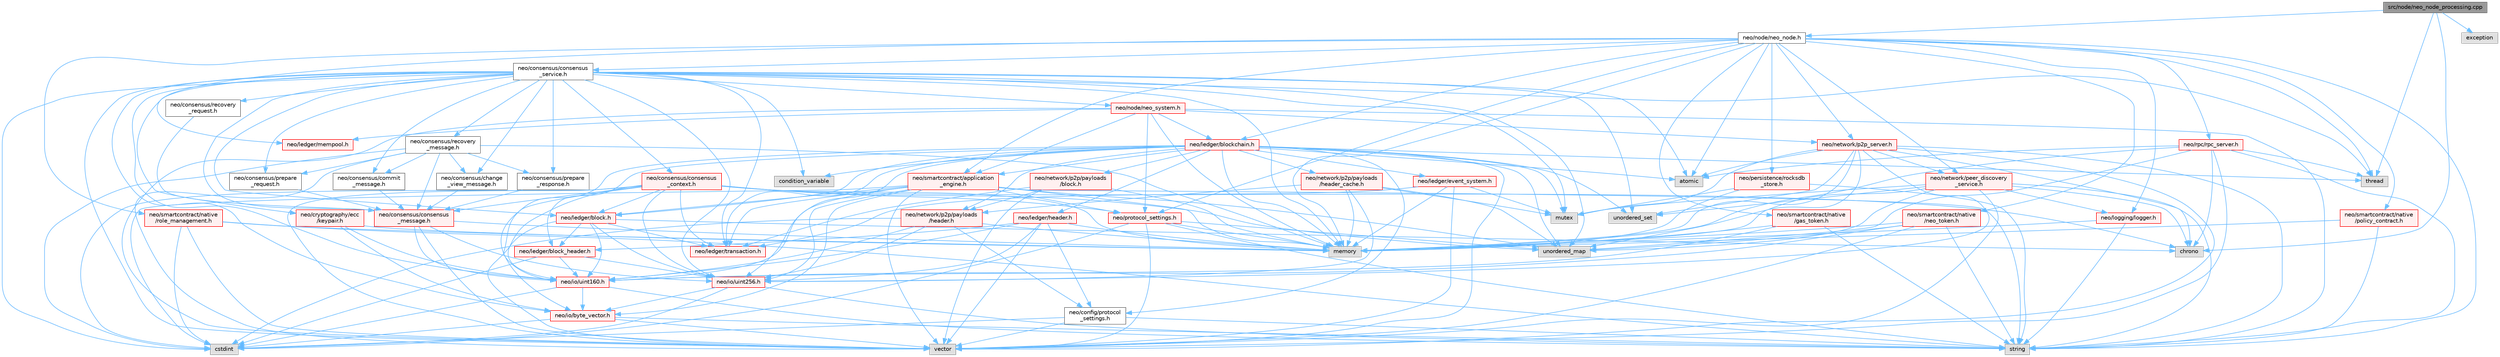 digraph "src/node/neo_node_processing.cpp"
{
 // LATEX_PDF_SIZE
  bgcolor="transparent";
  edge [fontname=Helvetica,fontsize=10,labelfontname=Helvetica,labelfontsize=10];
  node [fontname=Helvetica,fontsize=10,shape=box,height=0.2,width=0.4];
  Node1 [id="Node000001",label="src/node/neo_node_processing.cpp",height=0.2,width=0.4,color="gray40", fillcolor="grey60", style="filled", fontcolor="black",tooltip=" "];
  Node1 -> Node2 [id="edge1_Node000001_Node000002",color="steelblue1",style="solid",tooltip=" "];
  Node2 [id="Node000002",label="neo/node/neo_node.h",height=0.2,width=0.4,color="grey40", fillcolor="white", style="filled",URL="$neo__node_8h.html",tooltip=" "];
  Node2 -> Node3 [id="edge2_Node000002_Node000003",color="steelblue1",style="solid",tooltip=" "];
  Node3 [id="Node000003",label="atomic",height=0.2,width=0.4,color="grey60", fillcolor="#E0E0E0", style="filled",tooltip=" "];
  Node2 -> Node4 [id="edge3_Node000002_Node000004",color="steelblue1",style="solid",tooltip=" "];
  Node4 [id="Node000004",label="memory",height=0.2,width=0.4,color="grey60", fillcolor="#E0E0E0", style="filled",tooltip=" "];
  Node2 -> Node5 [id="edge4_Node000002_Node000005",color="steelblue1",style="solid",tooltip=" "];
  Node5 [id="Node000005",label="string",height=0.2,width=0.4,color="grey60", fillcolor="#E0E0E0", style="filled",tooltip=" "];
  Node2 -> Node6 [id="edge5_Node000002_Node000006",color="steelblue1",style="solid",tooltip=" "];
  Node6 [id="Node000006",label="thread",height=0.2,width=0.4,color="grey60", fillcolor="#E0E0E0", style="filled",tooltip=" "];
  Node2 -> Node7 [id="edge6_Node000002_Node000007",color="steelblue1",style="solid",tooltip=" "];
  Node7 [id="Node000007",label="neo/consensus/consensus\l_service.h",height=0.2,width=0.4,color="grey40", fillcolor="white", style="filled",URL="$consensus__service_8h.html",tooltip=" "];
  Node7 -> Node8 [id="edge7_Node000007_Node000008",color="steelblue1",style="solid",tooltip=" "];
  Node8 [id="Node000008",label="neo/consensus/change\l_view_message.h",height=0.2,width=0.4,color="grey40", fillcolor="white", style="filled",URL="$change__view__message_8h.html",tooltip=" "];
  Node8 -> Node9 [id="edge8_Node000008_Node000009",color="steelblue1",style="solid",tooltip=" "];
  Node9 [id="Node000009",label="neo/consensus/consensus\l_message.h",height=0.2,width=0.4,color="red", fillcolor="#FFF0F0", style="filled",URL="$consensus__message_8h.html",tooltip=" "];
  Node9 -> Node17 [id="edge9_Node000009_Node000017",color="steelblue1",style="solid",tooltip=" "];
  Node17 [id="Node000017",label="neo/io/uint160.h",height=0.2,width=0.4,color="red", fillcolor="#FFF0F0", style="filled",URL="$uint160_8h.html",tooltip=" "];
  Node17 -> Node16 [id="edge10_Node000017_Node000016",color="steelblue1",style="solid",tooltip=" "];
  Node16 [id="Node000016",label="neo/io/byte_vector.h",height=0.2,width=0.4,color="red", fillcolor="#FFF0F0", style="filled",URL="$io_2byte__vector_8h.html",tooltip=" "];
  Node16 -> Node12 [id="edge11_Node000016_Node000012",color="steelblue1",style="solid",tooltip=" "];
  Node12 [id="Node000012",label="cstdint",height=0.2,width=0.4,color="grey60", fillcolor="#E0E0E0", style="filled",tooltip=" "];
  Node16 -> Node5 [id="edge12_Node000016_Node000005",color="steelblue1",style="solid",tooltip=" "];
  Node16 -> Node15 [id="edge13_Node000016_Node000015",color="steelblue1",style="solid",tooltip=" "];
  Node15 [id="Node000015",label="vector",height=0.2,width=0.4,color="grey60", fillcolor="#E0E0E0", style="filled",tooltip=" "];
  Node17 -> Node12 [id="edge14_Node000017_Node000012",color="steelblue1",style="solid",tooltip=" "];
  Node17 -> Node5 [id="edge15_Node000017_Node000005",color="steelblue1",style="solid",tooltip=" "];
  Node9 -> Node20 [id="edge16_Node000009_Node000020",color="steelblue1",style="solid",tooltip=" "];
  Node20 [id="Node000020",label="neo/io/uint256.h",height=0.2,width=0.4,color="red", fillcolor="#FFF0F0", style="filled",URL="$uint256_8h.html",tooltip=" "];
  Node20 -> Node16 [id="edge17_Node000020_Node000016",color="steelblue1",style="solid",tooltip=" "];
  Node20 -> Node12 [id="edge18_Node000020_Node000012",color="steelblue1",style="solid",tooltip=" "];
  Node20 -> Node5 [id="edge19_Node000020_Node000005",color="steelblue1",style="solid",tooltip=" "];
  Node9 -> Node4 [id="edge20_Node000009_Node000004",color="steelblue1",style="solid",tooltip=" "];
  Node9 -> Node15 [id="edge21_Node000009_Node000015",color="steelblue1",style="solid",tooltip=" "];
  Node7 -> Node67 [id="edge22_Node000007_Node000067",color="steelblue1",style="solid",tooltip=" "];
  Node67 [id="Node000067",label="neo/consensus/commit\l_message.h",height=0.2,width=0.4,color="grey40", fillcolor="white", style="filled",URL="$commit__message_8h.html",tooltip=" "];
  Node67 -> Node9 [id="edge23_Node000067_Node000009",color="steelblue1",style="solid",tooltip=" "];
  Node7 -> Node68 [id="edge24_Node000007_Node000068",color="steelblue1",style="solid",tooltip=" "];
  Node68 [id="Node000068",label="neo/consensus/consensus\l_context.h",height=0.2,width=0.4,color="red", fillcolor="#FFF0F0", style="filled",URL="$consensus__context_8h.html",tooltip=" "];
  Node68 -> Node9 [id="edge25_Node000068_Node000009",color="steelblue1",style="solid",tooltip=" "];
  Node68 -> Node16 [id="edge26_Node000068_Node000016",color="steelblue1",style="solid",tooltip=" "];
  Node68 -> Node17 [id="edge27_Node000068_Node000017",color="steelblue1",style="solid",tooltip=" "];
  Node68 -> Node20 [id="edge28_Node000068_Node000020",color="steelblue1",style="solid",tooltip=" "];
  Node68 -> Node73 [id="edge29_Node000068_Node000073",color="steelblue1",style="solid",tooltip=" "];
  Node73 [id="Node000073",label="neo/ledger/block.h",height=0.2,width=0.4,color="red", fillcolor="#FFF0F0", style="filled",URL="$ledger_2block_8h.html",tooltip=" "];
  Node73 -> Node17 [id="edge30_Node000073_Node000017",color="steelblue1",style="solid",tooltip=" "];
  Node73 -> Node20 [id="edge31_Node000073_Node000020",color="steelblue1",style="solid",tooltip=" "];
  Node73 -> Node74 [id="edge32_Node000073_Node000074",color="steelblue1",style="solid",tooltip=" "];
  Node74 [id="Node000074",label="neo/ledger/block_header.h",height=0.2,width=0.4,color="red", fillcolor="#FFF0F0", style="filled",URL="$block__header_8h.html",tooltip=" "];
  Node74 -> Node17 [id="edge33_Node000074_Node000017",color="steelblue1",style="solid",tooltip=" "];
  Node74 -> Node20 [id="edge34_Node000074_Node000020",color="steelblue1",style="solid",tooltip=" "];
  Node74 -> Node12 [id="edge35_Node000074_Node000012",color="steelblue1",style="solid",tooltip=" "];
  Node73 -> Node75 [id="edge36_Node000073_Node000075",color="steelblue1",style="solid",tooltip=" "];
  Node75 [id="Node000075",label="neo/ledger/transaction.h",height=0.2,width=0.4,color="red", fillcolor="#FFF0F0", style="filled",URL="$ledger_2transaction_8h.html",tooltip=" "];
  Node73 -> Node77 [id="edge37_Node000073_Node000077",color="steelblue1",style="solid",tooltip=" "];
  Node77 [id="Node000077",label="chrono",height=0.2,width=0.4,color="grey60", fillcolor="#E0E0E0", style="filled",tooltip=" "];
  Node73 -> Node15 [id="edge38_Node000073_Node000015",color="steelblue1",style="solid",tooltip=" "];
  Node68 -> Node75 [id="edge39_Node000068_Node000075",color="steelblue1",style="solid",tooltip=" "];
  Node68 -> Node102 [id="edge40_Node000068_Node000102",color="steelblue1",style="solid",tooltip=" "];
  Node102 [id="Node000102",label="neo/protocol_settings.h",height=0.2,width=0.4,color="red", fillcolor="#FFF0F0", style="filled",URL="$protocol__settings_8h.html",tooltip=" "];
  Node102 -> Node12 [id="edge41_Node000102_Node000012",color="steelblue1",style="solid",tooltip=" "];
  Node102 -> Node4 [id="edge42_Node000102_Node000004",color="steelblue1",style="solid",tooltip=" "];
  Node102 -> Node5 [id="edge43_Node000102_Node000005",color="steelblue1",style="solid",tooltip=" "];
  Node102 -> Node36 [id="edge44_Node000102_Node000036",color="steelblue1",style="solid",tooltip=" "];
  Node36 [id="Node000036",label="unordered_map",height=0.2,width=0.4,color="grey60", fillcolor="#E0E0E0", style="filled",tooltip=" "];
  Node102 -> Node15 [id="edge45_Node000102_Node000015",color="steelblue1",style="solid",tooltip=" "];
  Node68 -> Node77 [id="edge46_Node000068_Node000077",color="steelblue1",style="solid",tooltip=" "];
  Node68 -> Node12 [id="edge47_Node000068_Node000012",color="steelblue1",style="solid",tooltip=" "];
  Node68 -> Node4 [id="edge48_Node000068_Node000004",color="steelblue1",style="solid",tooltip=" "];
  Node68 -> Node36 [id="edge49_Node000068_Node000036",color="steelblue1",style="solid",tooltip=" "];
  Node68 -> Node15 [id="edge50_Node000068_Node000015",color="steelblue1",style="solid",tooltip=" "];
  Node7 -> Node9 [id="edge51_Node000007_Node000009",color="steelblue1",style="solid",tooltip=" "];
  Node7 -> Node138 [id="edge52_Node000007_Node000138",color="steelblue1",style="solid",tooltip=" "];
  Node138 [id="Node000138",label="neo/consensus/prepare\l_request.h",height=0.2,width=0.4,color="grey40", fillcolor="white", style="filled",URL="$prepare__request_8h.html",tooltip=" "];
  Node138 -> Node9 [id="edge53_Node000138_Node000009",color="steelblue1",style="solid",tooltip=" "];
  Node7 -> Node139 [id="edge54_Node000007_Node000139",color="steelblue1",style="solid",tooltip=" "];
  Node139 [id="Node000139",label="neo/consensus/prepare\l_response.h",height=0.2,width=0.4,color="grey40", fillcolor="white", style="filled",URL="$prepare__response_8h.html",tooltip=" "];
  Node139 -> Node9 [id="edge55_Node000139_Node000009",color="steelblue1",style="solid",tooltip=" "];
  Node7 -> Node140 [id="edge56_Node000007_Node000140",color="steelblue1",style="solid",tooltip=" "];
  Node140 [id="Node000140",label="neo/consensus/recovery\l_message.h",height=0.2,width=0.4,color="grey40", fillcolor="white", style="filled",URL="$recovery__message_8h.html",tooltip=" "];
  Node140 -> Node8 [id="edge57_Node000140_Node000008",color="steelblue1",style="solid",tooltip=" "];
  Node140 -> Node67 [id="edge58_Node000140_Node000067",color="steelblue1",style="solid",tooltip=" "];
  Node140 -> Node9 [id="edge59_Node000140_Node000009",color="steelblue1",style="solid",tooltip=" "];
  Node140 -> Node138 [id="edge60_Node000140_Node000138",color="steelblue1",style="solid",tooltip=" "];
  Node140 -> Node139 [id="edge61_Node000140_Node000139",color="steelblue1",style="solid",tooltip=" "];
  Node140 -> Node12 [id="edge62_Node000140_Node000012",color="steelblue1",style="solid",tooltip=" "];
  Node140 -> Node4 [id="edge63_Node000140_Node000004",color="steelblue1",style="solid",tooltip=" "];
  Node140 -> Node15 [id="edge64_Node000140_Node000015",color="steelblue1",style="solid",tooltip=" "];
  Node7 -> Node141 [id="edge65_Node000007_Node000141",color="steelblue1",style="solid",tooltip=" "];
  Node141 [id="Node000141",label="neo/consensus/recovery\l_request.h",height=0.2,width=0.4,color="grey40", fillcolor="white", style="filled",URL="$recovery__request_8h.html",tooltip=" "];
  Node141 -> Node9 [id="edge66_Node000141_Node000009",color="steelblue1",style="solid",tooltip=" "];
  Node7 -> Node142 [id="edge67_Node000007_Node000142",color="steelblue1",style="solid",tooltip=" "];
  Node142 [id="Node000142",label="neo/cryptography/ecc\l/keypair.h",height=0.2,width=0.4,color="red", fillcolor="#FFF0F0", style="filled",URL="$keypair_8h.html",tooltip=" "];
  Node142 -> Node16 [id="edge68_Node000142_Node000016",color="steelblue1",style="solid",tooltip=" "];
  Node142 -> Node17 [id="edge69_Node000142_Node000017",color="steelblue1",style="solid",tooltip=" "];
  Node142 -> Node4 [id="edge70_Node000142_Node000004",color="steelblue1",style="solid",tooltip=" "];
  Node7 -> Node16 [id="edge71_Node000007_Node000016",color="steelblue1",style="solid",tooltip=" "];
  Node7 -> Node17 [id="edge72_Node000007_Node000017",color="steelblue1",style="solid",tooltip=" "];
  Node7 -> Node20 [id="edge73_Node000007_Node000020",color="steelblue1",style="solid",tooltip=" "];
  Node7 -> Node73 [id="edge74_Node000007_Node000073",color="steelblue1",style="solid",tooltip=" "];
  Node7 -> Node75 [id="edge75_Node000007_Node000075",color="steelblue1",style="solid",tooltip=" "];
  Node7 -> Node143 [id="edge76_Node000007_Node000143",color="steelblue1",style="solid",tooltip=" "];
  Node143 [id="Node000143",label="neo/node/neo_system.h",height=0.2,width=0.4,color="red", fillcolor="#FFF0F0", style="filled",URL="$node_2neo__system_8h.html",tooltip=" "];
  Node143 -> Node80 [id="edge77_Node000143_Node000080",color="steelblue1",style="solid",tooltip=" "];
  Node80 [id="Node000080",label="neo/ledger/blockchain.h",height=0.2,width=0.4,color="red", fillcolor="#FFF0F0", style="filled",URL="$blockchain_8h.html",tooltip=" "];
  Node80 -> Node73 [id="edge78_Node000080_Node000073",color="steelblue1",style="solid",tooltip=" "];
  Node80 -> Node74 [id="edge79_Node000080_Node000074",color="steelblue1",style="solid",tooltip=" "];
  Node80 -> Node81 [id="edge80_Node000080_Node000081",color="steelblue1",style="solid",tooltip=" "];
  Node81 [id="Node000081",label="neo/ledger/event_system.h",height=0.2,width=0.4,color="red", fillcolor="#FFF0F0", style="filled",URL="$event__system_8h.html",tooltip=" "];
  Node81 -> Node4 [id="edge81_Node000081_Node000004",color="steelblue1",style="solid",tooltip=" "];
  Node81 -> Node82 [id="edge82_Node000081_Node000082",color="steelblue1",style="solid",tooltip=" "];
  Node82 [id="Node000082",label="mutex",height=0.2,width=0.4,color="grey60", fillcolor="#E0E0E0", style="filled",tooltip=" "];
  Node81 -> Node15 [id="edge83_Node000081_Node000015",color="steelblue1",style="solid",tooltip=" "];
  Node81 -> Node75 [id="edge84_Node000081_Node000075",color="steelblue1",style="solid",tooltip=" "];
  Node80 -> Node83 [id="edge85_Node000080_Node000083",color="steelblue1",style="solid",tooltip=" "];
  Node83 [id="Node000083",label="neo/ledger/header.h",height=0.2,width=0.4,color="red", fillcolor="#FFF0F0", style="filled",URL="$ledger_2header_8h.html",tooltip=" "];
  Node83 -> Node79 [id="edge86_Node000083_Node000079",color="steelblue1",style="solid",tooltip=" "];
  Node79 [id="Node000079",label="neo/config/protocol\l_settings.h",height=0.2,width=0.4,color="grey40", fillcolor="white", style="filled",URL="$config_2protocol__settings_8h.html",tooltip=" "];
  Node79 -> Node12 [id="edge87_Node000079_Node000012",color="steelblue1",style="solid",tooltip=" "];
  Node79 -> Node5 [id="edge88_Node000079_Node000005",color="steelblue1",style="solid",tooltip=" "];
  Node79 -> Node15 [id="edge89_Node000079_Node000015",color="steelblue1",style="solid",tooltip=" "];
  Node83 -> Node17 [id="edge90_Node000083_Node000017",color="steelblue1",style="solid",tooltip=" "];
  Node83 -> Node20 [id="edge91_Node000083_Node000020",color="steelblue1",style="solid",tooltip=" "];
  Node83 -> Node74 [id="edge92_Node000083_Node000074",color="steelblue1",style="solid",tooltip=" "];
  Node83 -> Node4 [id="edge93_Node000083_Node000004",color="steelblue1",style="solid",tooltip=" "];
  Node83 -> Node15 [id="edge94_Node000083_Node000015",color="steelblue1",style="solid",tooltip=" "];
  Node80 -> Node75 [id="edge95_Node000080_Node000075",color="steelblue1",style="solid",tooltip=" "];
  Node80 -> Node96 [id="edge96_Node000080_Node000096",color="steelblue1",style="solid",tooltip=" "];
  Node96 [id="Node000096",label="neo/network/p2p/payloads\l/block.h",height=0.2,width=0.4,color="red", fillcolor="#FFF0F0", style="filled",URL="$network_2p2p_2payloads_2block_8h.html",tooltip=" "];
  Node96 -> Node75 [id="edge97_Node000096_Node000075",color="steelblue1",style="solid",tooltip=" "];
  Node96 -> Node97 [id="edge98_Node000096_Node000097",color="steelblue1",style="solid",tooltip=" "];
  Node97 [id="Node000097",label="neo/network/p2p/payloads\l/header.h",height=0.2,width=0.4,color="red", fillcolor="#FFF0F0", style="filled",URL="$network_2p2p_2payloads_2header_8h.html",tooltip=" "];
  Node97 -> Node79 [id="edge99_Node000097_Node000079",color="steelblue1",style="solid",tooltip=" "];
  Node97 -> Node17 [id="edge100_Node000097_Node000017",color="steelblue1",style="solid",tooltip=" "];
  Node97 -> Node20 [id="edge101_Node000097_Node000020",color="steelblue1",style="solid",tooltip=" "];
  Node97 -> Node12 [id="edge102_Node000097_Node000012",color="steelblue1",style="solid",tooltip=" "];
  Node97 -> Node4 [id="edge103_Node000097_Node000004",color="steelblue1",style="solid",tooltip=" "];
  Node96 -> Node4 [id="edge104_Node000096_Node000004",color="steelblue1",style="solid",tooltip=" "];
  Node96 -> Node15 [id="edge105_Node000096_Node000015",color="steelblue1",style="solid",tooltip=" "];
  Node80 -> Node97 [id="edge106_Node000080_Node000097",color="steelblue1",style="solid",tooltip=" "];
  Node80 -> Node98 [id="edge107_Node000080_Node000098",color="steelblue1",style="solid",tooltip=" "];
  Node98 [id="Node000098",label="neo/network/p2p/payloads\l/header_cache.h",height=0.2,width=0.4,color="red", fillcolor="#FFF0F0", style="filled",URL="$network_2p2p_2payloads_2header__cache_8h.html",tooltip=" "];
  Node98 -> Node20 [id="edge108_Node000098_Node000020",color="steelblue1",style="solid",tooltip=" "];
  Node98 -> Node97 [id="edge109_Node000098_Node000097",color="steelblue1",style="solid",tooltip=" "];
  Node98 -> Node4 [id="edge110_Node000098_Node000004",color="steelblue1",style="solid",tooltip=" "];
  Node98 -> Node82 [id="edge111_Node000098_Node000082",color="steelblue1",style="solid",tooltip=" "];
  Node98 -> Node36 [id="edge112_Node000098_Node000036",color="steelblue1",style="solid",tooltip=" "];
  Node80 -> Node79 [id="edge113_Node000080_Node000079",color="steelblue1",style="solid",tooltip=" "];
  Node80 -> Node17 [id="edge114_Node000080_Node000017",color="steelblue1",style="solid",tooltip=" "];
  Node80 -> Node20 [id="edge115_Node000080_Node000020",color="steelblue1",style="solid",tooltip=" "];
  Node80 -> Node101 [id="edge116_Node000080_Node000101",color="steelblue1",style="solid",tooltip=" "];
  Node101 [id="Node000101",label="neo/smartcontract/application\l_engine.h",height=0.2,width=0.4,color="red", fillcolor="#FFF0F0", style="filled",URL="$application__engine_8h.html",tooltip=" "];
  Node101 -> Node16 [id="edge117_Node000101_Node000016",color="steelblue1",style="solid",tooltip=" "];
  Node101 -> Node17 [id="edge118_Node000101_Node000017",color="steelblue1",style="solid",tooltip=" "];
  Node101 -> Node20 [id="edge119_Node000101_Node000020",color="steelblue1",style="solid",tooltip=" "];
  Node101 -> Node73 [id="edge120_Node000101_Node000073",color="steelblue1",style="solid",tooltip=" "];
  Node101 -> Node75 [id="edge121_Node000101_Node000075",color="steelblue1",style="solid",tooltip=" "];
  Node101 -> Node102 [id="edge122_Node000101_Node000102",color="steelblue1",style="solid",tooltip=" "];
  Node101 -> Node12 [id="edge123_Node000101_Node000012",color="steelblue1",style="solid",tooltip=" "];
  Node101 -> Node4 [id="edge124_Node000101_Node000004",color="steelblue1",style="solid",tooltip=" "];
  Node101 -> Node5 [id="edge125_Node000101_Node000005",color="steelblue1",style="solid",tooltip=" "];
  Node101 -> Node36 [id="edge126_Node000101_Node000036",color="steelblue1",style="solid",tooltip=" "];
  Node101 -> Node15 [id="edge127_Node000101_Node000015",color="steelblue1",style="solid",tooltip=" "];
  Node80 -> Node3 [id="edge128_Node000080_Node000003",color="steelblue1",style="solid",tooltip=" "];
  Node80 -> Node123 [id="edge129_Node000080_Node000123",color="steelblue1",style="solid",tooltip=" "];
  Node123 [id="Node000123",label="condition_variable",height=0.2,width=0.4,color="grey60", fillcolor="#E0E0E0", style="filled",tooltip=" "];
  Node80 -> Node4 [id="edge130_Node000080_Node000004",color="steelblue1",style="solid",tooltip=" "];
  Node80 -> Node82 [id="edge131_Node000080_Node000082",color="steelblue1",style="solid",tooltip=" "];
  Node80 -> Node6 [id="edge132_Node000080_Node000006",color="steelblue1",style="solid",tooltip=" "];
  Node80 -> Node36 [id="edge133_Node000080_Node000036",color="steelblue1",style="solid",tooltip=" "];
  Node80 -> Node119 [id="edge134_Node000080_Node000119",color="steelblue1",style="solid",tooltip=" "];
  Node119 [id="Node000119",label="unordered_set",height=0.2,width=0.4,color="grey60", fillcolor="#E0E0E0", style="filled",tooltip=" "];
  Node80 -> Node15 [id="edge135_Node000080_Node000015",color="steelblue1",style="solid",tooltip=" "];
  Node143 -> Node144 [id="edge136_Node000143_Node000144",color="steelblue1",style="solid",tooltip=" "];
  Node144 [id="Node000144",label="neo/ledger/mempool.h",height=0.2,width=0.4,color="red", fillcolor="#FFF0F0", style="filled",URL="$mempool_8h.html",tooltip=" "];
  Node143 -> Node145 [id="edge137_Node000143_Node000145",color="steelblue1",style="solid",tooltip=" "];
  Node145 [id="Node000145",label="neo/network/p2p_server.h",height=0.2,width=0.4,color="red", fillcolor="#FFF0F0", style="filled",URL="$p2p__server_8h.html",tooltip=" "];
  Node145 -> Node20 [id="edge138_Node000145_Node000020",color="steelblue1",style="solid",tooltip=" "];
  Node145 -> Node150 [id="edge139_Node000145_Node000150",color="steelblue1",style="solid",tooltip=" "];
  Node150 [id="Node000150",label="neo/network/peer_discovery\l_service.h",height=0.2,width=0.4,color="red", fillcolor="#FFF0F0", style="filled",URL="$peer__discovery__service_8h.html",tooltip=" "];
  Node150 -> Node151 [id="edge140_Node000150_Node000151",color="steelblue1",style="solid",tooltip=" "];
  Node151 [id="Node000151",label="neo/logging/logger.h",height=0.2,width=0.4,color="red", fillcolor="#FFF0F0", style="filled",URL="$logger_8h.html",tooltip="Simple logging interface for Neo C++ implementation."];
  Node151 -> Node4 [id="edge141_Node000151_Node000004",color="steelblue1",style="solid",tooltip=" "];
  Node151 -> Node5 [id="edge142_Node000151_Node000005",color="steelblue1",style="solid",tooltip=" "];
  Node150 -> Node77 [id="edge143_Node000150_Node000077",color="steelblue1",style="solid",tooltip=" "];
  Node150 -> Node4 [id="edge144_Node000150_Node000004",color="steelblue1",style="solid",tooltip=" "];
  Node150 -> Node82 [id="edge145_Node000150_Node000082",color="steelblue1",style="solid",tooltip=" "];
  Node150 -> Node5 [id="edge146_Node000150_Node000005",color="steelblue1",style="solid",tooltip=" "];
  Node150 -> Node36 [id="edge147_Node000150_Node000036",color="steelblue1",style="solid",tooltip=" "];
  Node150 -> Node119 [id="edge148_Node000150_Node000119",color="steelblue1",style="solid",tooltip=" "];
  Node150 -> Node15 [id="edge149_Node000150_Node000015",color="steelblue1",style="solid",tooltip=" "];
  Node145 -> Node3 [id="edge150_Node000145_Node000003",color="steelblue1",style="solid",tooltip=" "];
  Node145 -> Node77 [id="edge151_Node000145_Node000077",color="steelblue1",style="solid",tooltip=" "];
  Node145 -> Node4 [id="edge152_Node000145_Node000004",color="steelblue1",style="solid",tooltip=" "];
  Node145 -> Node82 [id="edge153_Node000145_Node000082",color="steelblue1",style="solid",tooltip=" "];
  Node145 -> Node5 [id="edge154_Node000145_Node000005",color="steelblue1",style="solid",tooltip=" "];
  Node145 -> Node36 [id="edge155_Node000145_Node000036",color="steelblue1",style="solid",tooltip=" "];
  Node145 -> Node119 [id="edge156_Node000145_Node000119",color="steelblue1",style="solid",tooltip=" "];
  Node145 -> Node15 [id="edge157_Node000145_Node000015",color="steelblue1",style="solid",tooltip=" "];
  Node143 -> Node102 [id="edge158_Node000143_Node000102",color="steelblue1",style="solid",tooltip=" "];
  Node143 -> Node101 [id="edge159_Node000143_Node000101",color="steelblue1",style="solid",tooltip=" "];
  Node143 -> Node4 [id="edge160_Node000143_Node000004",color="steelblue1",style="solid",tooltip=" "];
  Node143 -> Node5 [id="edge161_Node000143_Node000005",color="steelblue1",style="solid",tooltip=" "];
  Node143 -> Node15 [id="edge162_Node000143_Node000015",color="steelblue1",style="solid",tooltip=" "];
  Node7 -> Node3 [id="edge163_Node000007_Node000003",color="steelblue1",style="solid",tooltip=" "];
  Node7 -> Node123 [id="edge164_Node000007_Node000123",color="steelblue1",style="solid",tooltip=" "];
  Node7 -> Node12 [id="edge165_Node000007_Node000012",color="steelblue1",style="solid",tooltip=" "];
  Node7 -> Node4 [id="edge166_Node000007_Node000004",color="steelblue1",style="solid",tooltip=" "];
  Node7 -> Node82 [id="edge167_Node000007_Node000082",color="steelblue1",style="solid",tooltip=" "];
  Node7 -> Node6 [id="edge168_Node000007_Node000006",color="steelblue1",style="solid",tooltip=" "];
  Node7 -> Node36 [id="edge169_Node000007_Node000036",color="steelblue1",style="solid",tooltip=" "];
  Node7 -> Node119 [id="edge170_Node000007_Node000119",color="steelblue1",style="solid",tooltip=" "];
  Node7 -> Node15 [id="edge171_Node000007_Node000015",color="steelblue1",style="solid",tooltip=" "];
  Node2 -> Node80 [id="edge172_Node000002_Node000080",color="steelblue1",style="solid",tooltip=" "];
  Node2 -> Node144 [id="edge173_Node000002_Node000144",color="steelblue1",style="solid",tooltip=" "];
  Node2 -> Node151 [id="edge174_Node000002_Node000151",color="steelblue1",style="solid",tooltip=" "];
  Node2 -> Node145 [id="edge175_Node000002_Node000145",color="steelblue1",style="solid",tooltip=" "];
  Node2 -> Node150 [id="edge176_Node000002_Node000150",color="steelblue1",style="solid",tooltip=" "];
  Node2 -> Node164 [id="edge177_Node000002_Node000164",color="steelblue1",style="solid",tooltip=" "];
  Node164 [id="Node000164",label="neo/persistence/rocksdb\l_store.h",height=0.2,width=0.4,color="red", fillcolor="#FFF0F0", style="filled",URL="$rocksdb__store_8h.html",tooltip=" "];
  Node164 -> Node4 [id="edge178_Node000164_Node000004",color="steelblue1",style="solid",tooltip=" "];
  Node164 -> Node82 [id="edge179_Node000164_Node000082",color="steelblue1",style="solid",tooltip=" "];
  Node164 -> Node5 [id="edge180_Node000164_Node000005",color="steelblue1",style="solid",tooltip=" "];
  Node2 -> Node102 [id="edge181_Node000002_Node000102",color="steelblue1",style="solid",tooltip=" "];
  Node2 -> Node167 [id="edge182_Node000002_Node000167",color="steelblue1",style="solid",tooltip=" "];
  Node167 [id="Node000167",label="neo/rpc/rpc_server.h",height=0.2,width=0.4,color="red", fillcolor="#FFF0F0", style="filled",URL="$rpc__server_8h.html",tooltip=" "];
  Node167 -> Node3 [id="edge183_Node000167_Node000003",color="steelblue1",style="solid",tooltip=" "];
  Node167 -> Node77 [id="edge184_Node000167_Node000077",color="steelblue1",style="solid",tooltip=" "];
  Node167 -> Node4 [id="edge185_Node000167_Node000004",color="steelblue1",style="solid",tooltip=" "];
  Node167 -> Node5 [id="edge186_Node000167_Node000005",color="steelblue1",style="solid",tooltip=" "];
  Node167 -> Node6 [id="edge187_Node000167_Node000006",color="steelblue1",style="solid",tooltip=" "];
  Node167 -> Node36 [id="edge188_Node000167_Node000036",color="steelblue1",style="solid",tooltip=" "];
  Node167 -> Node15 [id="edge189_Node000167_Node000015",color="steelblue1",style="solid",tooltip=" "];
  Node2 -> Node101 [id="edge190_Node000002_Node000101",color="steelblue1",style="solid",tooltip=" "];
  Node2 -> Node129 [id="edge191_Node000002_Node000129",color="steelblue1",style="solid",tooltip=" "];
  Node129 [id="Node000129",label="neo/smartcontract/native\l/gas_token.h",height=0.2,width=0.4,color="red", fillcolor="#FFF0F0", style="filled",URL="$gas__token_8h.html",tooltip=" "];
  Node129 -> Node17 [id="edge192_Node000129_Node000017",color="steelblue1",style="solid",tooltip=" "];
  Node129 -> Node4 [id="edge193_Node000129_Node000004",color="steelblue1",style="solid",tooltip=" "];
  Node129 -> Node5 [id="edge194_Node000129_Node000005",color="steelblue1",style="solid",tooltip=" "];
  Node2 -> Node134 [id="edge195_Node000002_Node000134",color="steelblue1",style="solid",tooltip=" "];
  Node134 [id="Node000134",label="neo/smartcontract/native\l/neo_token.h",height=0.2,width=0.4,color="red", fillcolor="#FFF0F0", style="filled",URL="$neo__token_8h.html",tooltip=" "];
  Node134 -> Node17 [id="edge196_Node000134_Node000017",color="steelblue1",style="solid",tooltip=" "];
  Node134 -> Node4 [id="edge197_Node000134_Node000004",color="steelblue1",style="solid",tooltip=" "];
  Node134 -> Node5 [id="edge198_Node000134_Node000005",color="steelblue1",style="solid",tooltip=" "];
  Node134 -> Node36 [id="edge199_Node000134_Node000036",color="steelblue1",style="solid",tooltip=" "];
  Node134 -> Node15 [id="edge200_Node000134_Node000015",color="steelblue1",style="solid",tooltip=" "];
  Node2 -> Node197 [id="edge201_Node000002_Node000197",color="steelblue1",style="solid",tooltip=" "];
  Node197 [id="Node000197",label="neo/smartcontract/native\l/policy_contract.h",height=0.2,width=0.4,color="red", fillcolor="#FFF0F0", style="filled",URL="$policy__contract_8h.html",tooltip=" "];
  Node197 -> Node4 [id="edge202_Node000197_Node000004",color="steelblue1",style="solid",tooltip=" "];
  Node197 -> Node5 [id="edge203_Node000197_Node000005",color="steelblue1",style="solid",tooltip=" "];
  Node2 -> Node135 [id="edge204_Node000002_Node000135",color="steelblue1",style="solid",tooltip=" "];
  Node135 [id="Node000135",label="neo/smartcontract/native\l/role_management.h",height=0.2,width=0.4,color="red", fillcolor="#FFF0F0", style="filled",URL="$role__management_8h.html",tooltip=" "];
  Node135 -> Node12 [id="edge205_Node000135_Node000012",color="steelblue1",style="solid",tooltip=" "];
  Node135 -> Node4 [id="edge206_Node000135_Node000004",color="steelblue1",style="solid",tooltip=" "];
  Node135 -> Node5 [id="edge207_Node000135_Node000005",color="steelblue1",style="solid",tooltip=" "];
  Node135 -> Node15 [id="edge208_Node000135_Node000015",color="steelblue1",style="solid",tooltip=" "];
  Node1 -> Node77 [id="edge209_Node000001_Node000077",color="steelblue1",style="solid",tooltip=" "];
  Node1 -> Node38 [id="edge210_Node000001_Node000038",color="steelblue1",style="solid",tooltip=" "];
  Node38 [id="Node000038",label="exception",height=0.2,width=0.4,color="grey60", fillcolor="#E0E0E0", style="filled",tooltip=" "];
  Node1 -> Node6 [id="edge211_Node000001_Node000006",color="steelblue1",style="solid",tooltip=" "];
}
